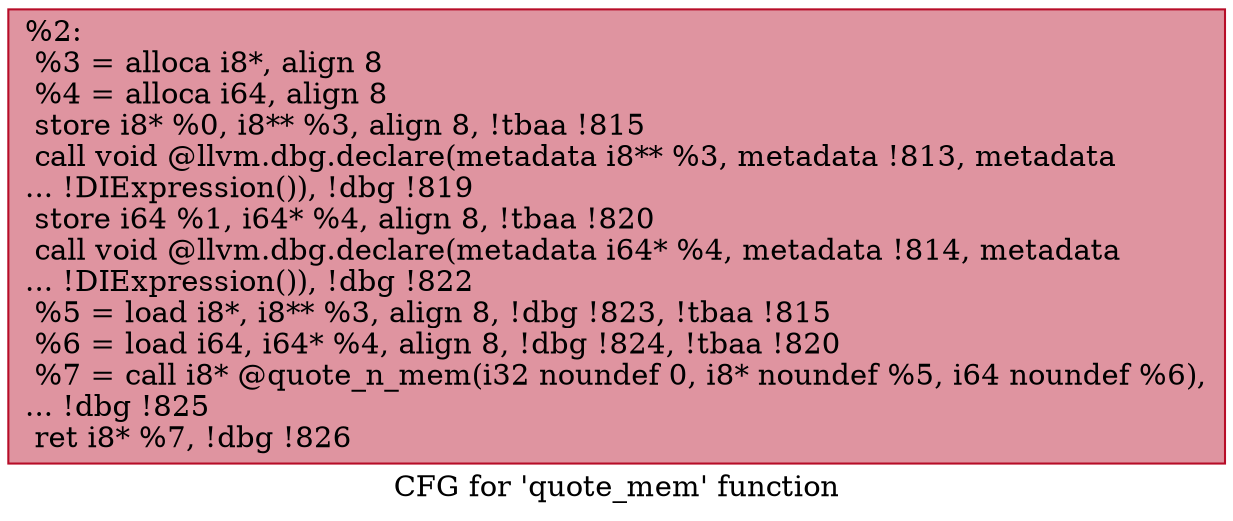 digraph "CFG for 'quote_mem' function" {
	label="CFG for 'quote_mem' function";

	Node0x247cde0 [shape=record,color="#b70d28ff", style=filled, fillcolor="#b70d2870",label="{%2:\l  %3 = alloca i8*, align 8\l  %4 = alloca i64, align 8\l  store i8* %0, i8** %3, align 8, !tbaa !815\l  call void @llvm.dbg.declare(metadata i8** %3, metadata !813, metadata\l... !DIExpression()), !dbg !819\l  store i64 %1, i64* %4, align 8, !tbaa !820\l  call void @llvm.dbg.declare(metadata i64* %4, metadata !814, metadata\l... !DIExpression()), !dbg !822\l  %5 = load i8*, i8** %3, align 8, !dbg !823, !tbaa !815\l  %6 = load i64, i64* %4, align 8, !dbg !824, !tbaa !820\l  %7 = call i8* @quote_n_mem(i32 noundef 0, i8* noundef %5, i64 noundef %6),\l... !dbg !825\l  ret i8* %7, !dbg !826\l}"];
}
